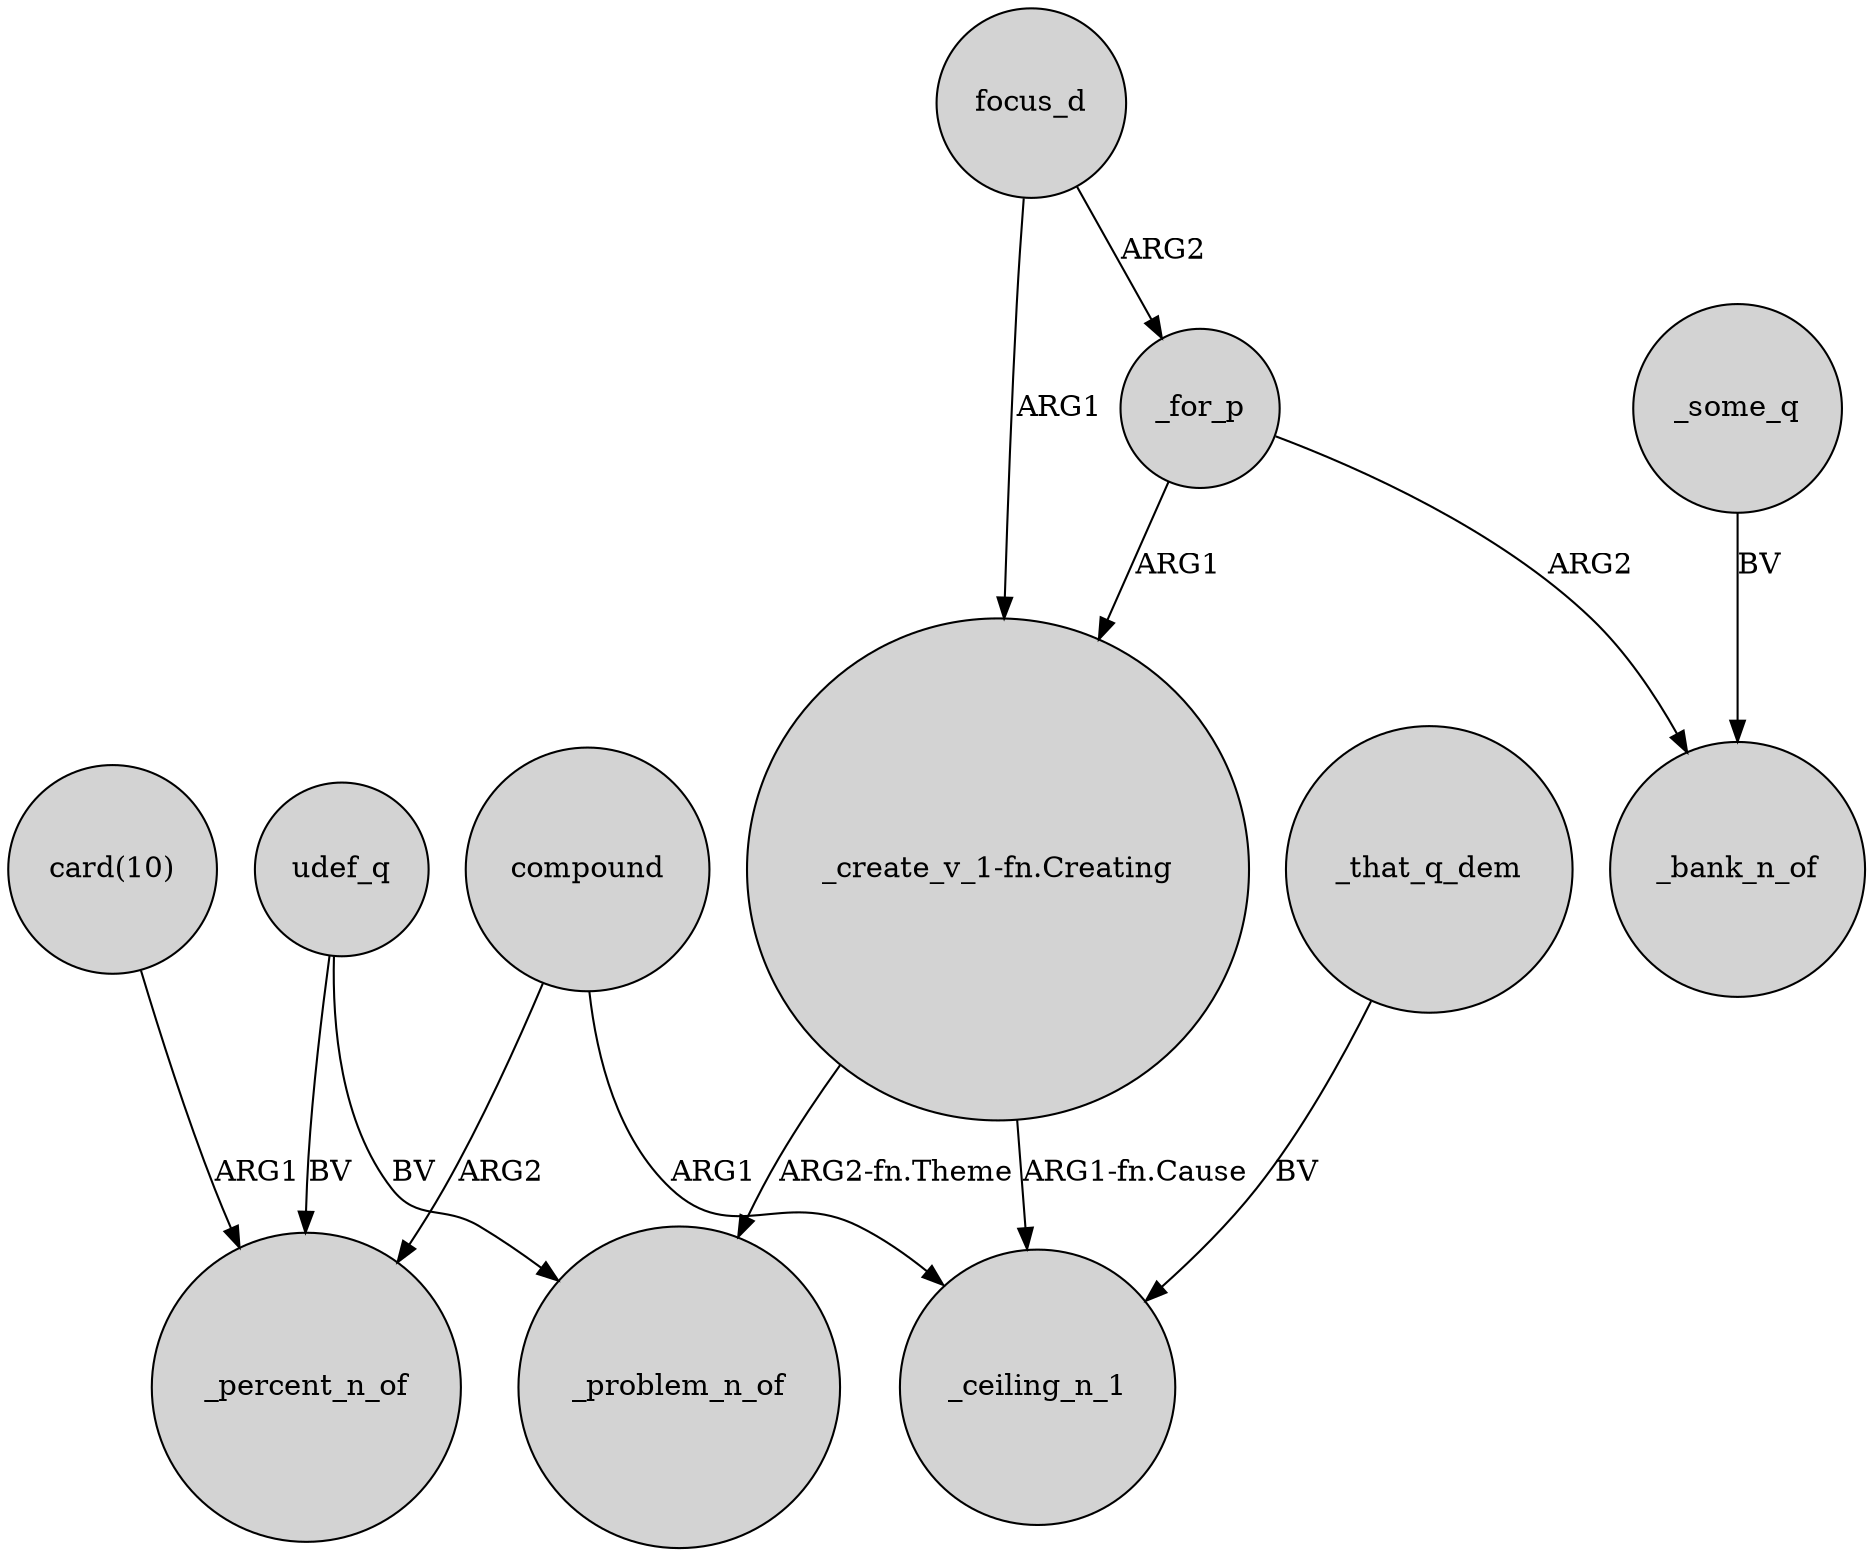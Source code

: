 digraph {
	node [shape=circle style=filled]
	"card(10)" -> _percent_n_of [label=ARG1]
	"_create_v_1-fn.Creating" -> _ceiling_n_1 [label="ARG1-fn.Cause"]
	focus_d -> "_create_v_1-fn.Creating" [label=ARG1]
	_some_q -> _bank_n_of [label=BV]
	udef_q -> _percent_n_of [label=BV]
	"_create_v_1-fn.Creating" -> _problem_n_of [label="ARG2-fn.Theme"]
	udef_q -> _problem_n_of [label=BV]
	_for_p -> "_create_v_1-fn.Creating" [label=ARG1]
	compound -> _percent_n_of [label=ARG2]
	focus_d -> _for_p [label=ARG2]
	_for_p -> _bank_n_of [label=ARG2]
	_that_q_dem -> _ceiling_n_1 [label=BV]
	compound -> _ceiling_n_1 [label=ARG1]
}
